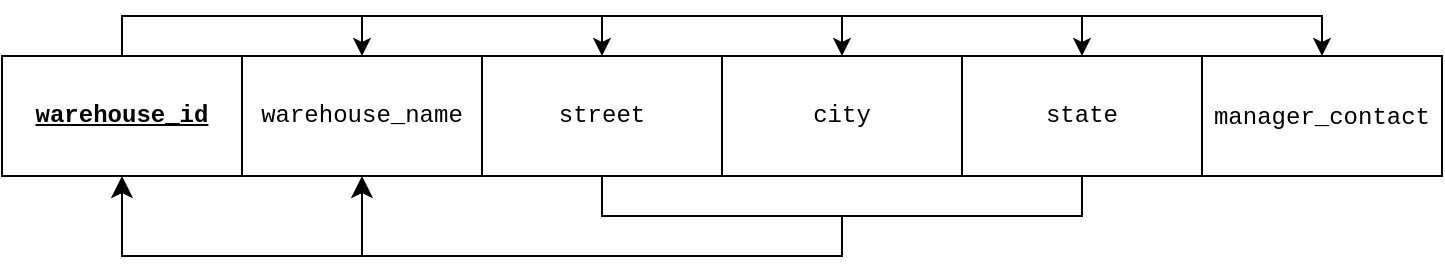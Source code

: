 <mxfile version="21.3.0" type="device">
  <diagram name="Page-1" id="MqEHJxqcGR0iH7Ui8UXM">
    <mxGraphModel dx="1050" dy="-1623" grid="1" gridSize="10" guides="1" tooltips="1" connect="1" arrows="1" fold="1" page="1" pageScale="1" pageWidth="850" pageHeight="1100" math="0" shadow="0">
      <root>
        <mxCell id="0" />
        <mxCell id="1" parent="0" />
        <mxCell id="82ItoaPyIO3ZiafDyYQU-6" style="edgeStyle=orthogonalEdgeStyle;rounded=0;orthogonalLoop=1;jettySize=auto;html=1;exitX=0.5;exitY=0;exitDx=0;exitDy=0;entryX=0.5;entryY=0;entryDx=0;entryDy=0;" parent="1" source="82ItoaPyIO3ZiafDyYQU-1" target="82ItoaPyIO3ZiafDyYQU-2" edge="1">
          <mxGeometry relative="1" as="geometry" />
        </mxCell>
        <mxCell id="82ItoaPyIO3ZiafDyYQU-7" style="edgeStyle=orthogonalEdgeStyle;rounded=0;orthogonalLoop=1;jettySize=auto;html=1;exitX=0.5;exitY=0;exitDx=0;exitDy=0;entryX=0.5;entryY=0;entryDx=0;entryDy=0;" parent="1" source="82ItoaPyIO3ZiafDyYQU-1" target="82ItoaPyIO3ZiafDyYQU-3" edge="1">
          <mxGeometry relative="1" as="geometry" />
        </mxCell>
        <mxCell id="82ItoaPyIO3ZiafDyYQU-8" style="edgeStyle=orthogonalEdgeStyle;rounded=0;orthogonalLoop=1;jettySize=auto;html=1;exitX=0.5;exitY=0;exitDx=0;exitDy=0;entryX=0.5;entryY=0;entryDx=0;entryDy=0;" parent="1" source="82ItoaPyIO3ZiafDyYQU-1" target="82ItoaPyIO3ZiafDyYQU-4" edge="1">
          <mxGeometry relative="1" as="geometry" />
        </mxCell>
        <mxCell id="82ItoaPyIO3ZiafDyYQU-9" style="edgeStyle=orthogonalEdgeStyle;rounded=0;orthogonalLoop=1;jettySize=auto;html=1;exitX=0.5;exitY=0;exitDx=0;exitDy=0;entryX=0.5;entryY=0;entryDx=0;entryDy=0;" parent="1" source="82ItoaPyIO3ZiafDyYQU-1" target="82ItoaPyIO3ZiafDyYQU-5" edge="1">
          <mxGeometry relative="1" as="geometry" />
        </mxCell>
        <mxCell id="ixRje1J4ZOO7unLCunyZ-2" style="edgeStyle=orthogonalEdgeStyle;rounded=0;orthogonalLoop=1;jettySize=auto;html=1;exitX=0.5;exitY=0;exitDx=0;exitDy=0;entryX=0.5;entryY=0;entryDx=0;entryDy=0;" edge="1" parent="1" source="82ItoaPyIO3ZiafDyYQU-1" target="ixRje1J4ZOO7unLCunyZ-1">
          <mxGeometry relative="1" as="geometry" />
        </mxCell>
        <mxCell id="82ItoaPyIO3ZiafDyYQU-1" value="warehouse_id" style="rounded=0;whiteSpace=wrap;html=1;fontStyle=5;fontFamily=Courier New;labelBackgroundColor=none;" parent="1" vertex="1">
          <mxGeometry x="50" y="3040" width="120" height="60" as="geometry" />
        </mxCell>
        <mxCell id="82ItoaPyIO3ZiafDyYQU-2" value="warehouse_name" style="rounded=0;whiteSpace=wrap;html=1;fontFamily=Courier New;labelBackgroundColor=none;" parent="1" vertex="1">
          <mxGeometry x="170" y="3040" width="120" height="60" as="geometry" />
        </mxCell>
        <mxCell id="82ItoaPyIO3ZiafDyYQU-3" value="street" style="rounded=0;whiteSpace=wrap;html=1;fontFamily=Courier New;labelBackgroundColor=none;" parent="1" vertex="1">
          <mxGeometry x="290" y="3040" width="120" height="60" as="geometry" />
        </mxCell>
        <mxCell id="82ItoaPyIO3ZiafDyYQU-4" value="city" style="rounded=0;whiteSpace=wrap;html=1;fontFamily=Courier New;labelBackgroundColor=none;" parent="1" vertex="1">
          <mxGeometry x="410" y="3040" width="120" height="60" as="geometry" />
        </mxCell>
        <mxCell id="82ItoaPyIO3ZiafDyYQU-5" value="state" style="rounded=0;whiteSpace=wrap;html=1;fontFamily=Courier New;labelBackgroundColor=none;" parent="1" vertex="1">
          <mxGeometry x="530" y="3040" width="120" height="60" as="geometry" />
        </mxCell>
        <mxCell id="82ItoaPyIO3ZiafDyYQU-10" value="" style="shape=partialRectangle;whiteSpace=wrap;html=1;bottom=1;right=1;left=1;top=0;fillColor=none;routingCenterX=-0.5;" parent="1" vertex="1">
          <mxGeometry x="350" y="3100" width="240" height="20" as="geometry" />
        </mxCell>
        <mxCell id="82ItoaPyIO3ZiafDyYQU-11" value="" style="edgeStyle=elbowEdgeStyle;elbow=vertical;endArrow=classic;html=1;curved=0;rounded=0;endSize=8;startSize=8;exitX=0.5;exitY=1;exitDx=0;exitDy=0;entryX=0.5;entryY=1;entryDx=0;entryDy=0;" parent="1" source="82ItoaPyIO3ZiafDyYQU-10" target="82ItoaPyIO3ZiafDyYQU-1" edge="1">
          <mxGeometry width="50" height="50" relative="1" as="geometry">
            <mxPoint x="360" y="3110" as="sourcePoint" />
            <mxPoint x="410" y="3060" as="targetPoint" />
            <Array as="points">
              <mxPoint x="290" y="3140" />
            </Array>
          </mxGeometry>
        </mxCell>
        <mxCell id="82ItoaPyIO3ZiafDyYQU-12" value="" style="edgeStyle=elbowEdgeStyle;elbow=vertical;endArrow=classic;html=1;curved=0;rounded=0;endSize=8;startSize=8;exitX=0.5;exitY=1;exitDx=0;exitDy=0;entryX=0.5;entryY=1;entryDx=0;entryDy=0;" parent="1" source="82ItoaPyIO3ZiafDyYQU-10" target="82ItoaPyIO3ZiafDyYQU-2" edge="1">
          <mxGeometry width="50" height="50" relative="1" as="geometry">
            <mxPoint x="480" y="3130" as="sourcePoint" />
            <mxPoint x="120" y="3110" as="targetPoint" />
            <Array as="points">
              <mxPoint x="360" y="3140" />
            </Array>
          </mxGeometry>
        </mxCell>
        <mxCell id="ixRje1J4ZOO7unLCunyZ-1" value="&lt;font face=&quot;Courier New&quot;&gt;manager_contact&lt;/font&gt;" style="rounded=0;whiteSpace=wrap;html=1;" vertex="1" parent="1">
          <mxGeometry x="650" y="3040" width="120" height="60" as="geometry" />
        </mxCell>
      </root>
    </mxGraphModel>
  </diagram>
</mxfile>
